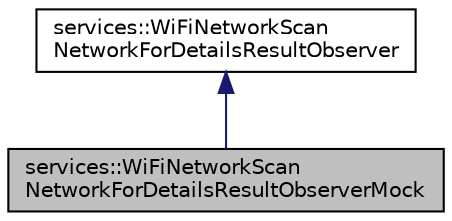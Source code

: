 digraph "services::WiFiNetworkScanNetworkForDetailsResultObserverMock"
{
 // INTERACTIVE_SVG=YES
  edge [fontname="Helvetica",fontsize="10",labelfontname="Helvetica",labelfontsize="10"];
  node [fontname="Helvetica",fontsize="10",shape=record];
  Node0 [label="services::WiFiNetworkScan\lNetworkForDetailsResultObserverMock",height=0.2,width=0.4,color="black", fillcolor="grey75", style="filled", fontcolor="black"];
  Node1 -> Node0 [dir="back",color="midnightblue",fontsize="10",style="solid",fontname="Helvetica"];
  Node1 [label="services::WiFiNetworkScan\lNetworkForDetailsResultObserver",height=0.2,width=0.4,color="black", fillcolor="white", style="filled",URL="$dc/dd9/classservices_1_1_wi_fi_network_scan_network_for_details_result_observer.html"];
}
